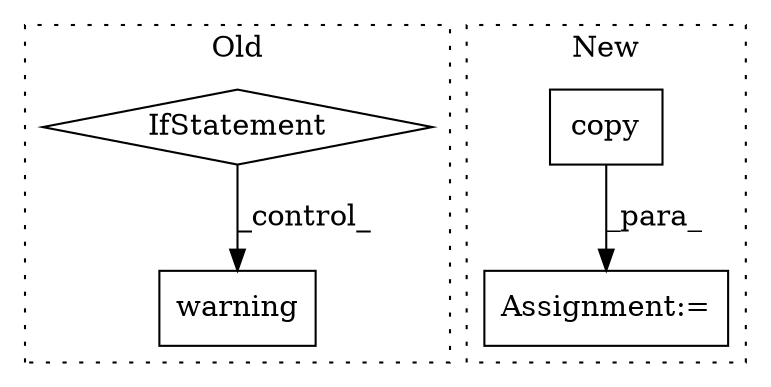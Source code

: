 digraph G {
subgraph cluster0 {
1 [label="warning" a="32" s="2370,2568" l="8,1" shape="box"];
3 [label="IfStatement" a="25" s="2315,2351" l="4,2" shape="diamond"];
label = "Old";
style="dotted";
}
subgraph cluster1 {
2 [label="copy" a="32" s="2449" l="6" shape="box"];
4 [label="Assignment:=" a="7" s="2433" l="1" shape="box"];
label = "New";
style="dotted";
}
2 -> 4 [label="_para_"];
3 -> 1 [label="_control_"];
}